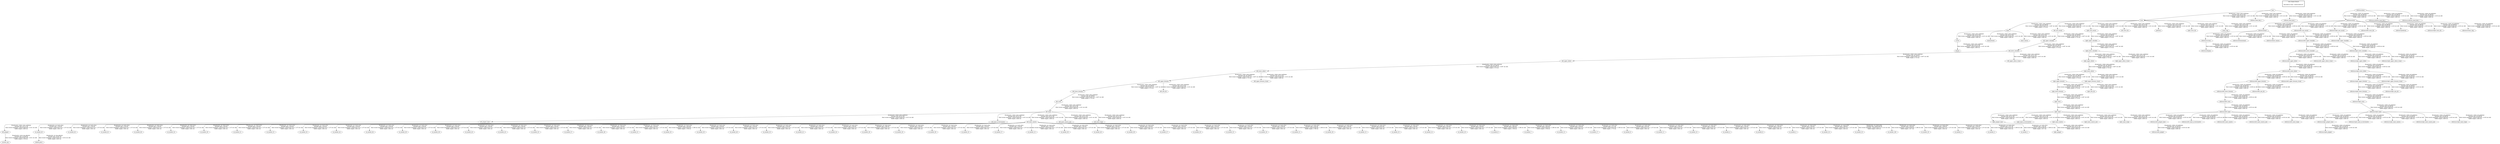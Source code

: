 digraph G {
"left_gripper" -> "suction_cup"[label="Broadcaster: /suck_cup_adjuster\nAverage rate: 10.200 Hz\nMost recent transform: 1449235269.308 ( -0.021 sec old)\nBuffer length: 4.706 sec\n"];
"left_gripper_base" -> "left_gripper"[label="Broadcaster: /robot_state_publisher\nAverage rate: 50.211 Hz\nMost recent transform: 1449235269.839 ( -0.551 sec old)\nBuffer length: 4.680 sec\n"];
"torso" -> "head"[label="Broadcaster: /robot_state_publisher\nAverage rate: 40.766 Hz\nMost recent transform: 1449235269.354 ( -0.067 sec old)\nBuffer length: 4.710 sec\n"];
"base" -> "torso"[label="Broadcaster: /robot_state_publisher\nAverage rate: 50.211 Hz\nMost recent transform: 1449235269.839 ( -0.551 sec old)\nBuffer length: 4.680 sec\n"];
"left_lower_shoulder" -> "left_upper_elbow"[label="Broadcaster: /robot_state_publisher\nAverage rate: 40.766 Hz\nMost recent transform: 1449235269.354 ( -0.067 sec old)\nBuffer length: 4.710 sec\n"];
"left_upper_shoulder" -> "left_lower_shoulder"[label="Broadcaster: /robot_state_publisher\nAverage rate: 40.766 Hz\nMost recent transform: 1449235269.354 ( -0.067 sec old)\nBuffer length: 4.710 sec\n"];
"left_upper_elbow" -> "left_lower_elbow"[label="Broadcaster: /robot_state_publisher\nAverage rate: 40.766 Hz\nMost recent transform: 1449235269.354 ( -0.067 sec old)\nBuffer length: 4.710 sec\n"];
"left_arm_mount" -> "left_upper_shoulder"[label="Broadcaster: /robot_state_publisher\nAverage rate: 40.766 Hz\nMost recent transform: 1449235269.354 ( -0.067 sec old)\nBuffer length: 4.710 sec\n"];
"torso" -> "left_arm_mount"[label="Broadcaster: /robot_state_publisher\nAverage rate: 50.211 Hz\nMost recent transform: 1449235269.839 ( -0.551 sec old)\nBuffer length: 4.680 sec\n"];
"left_lower_elbow" -> "left_upper_forearm"[label="Broadcaster: /robot_state_publisher\nAverage rate: 40.766 Hz\nMost recent transform: 1449235269.354 ( -0.067 sec old)\nBuffer length: 4.710 sec\n"];
"left_upper_forearm" -> "left_lower_forearm"[label="Broadcaster: /robot_state_publisher\nAverage rate: 40.766 Hz\nMost recent transform: 1449235269.354 ( -0.067 sec old)\nBuffer length: 4.710 sec\n"];
"left_lower_forearm" -> "left_wrist"[label="Broadcaster: /robot_state_publisher\nAverage rate: 40.766 Hz\nMost recent transform: 1449235269.354 ( -0.067 sec old)\nBuffer length: 4.710 sec\n"];
"right_lower_shoulder" -> "right_upper_elbow"[label="Broadcaster: /robot_state_publisher\nAverage rate: 40.766 Hz\nMost recent transform: 1449235269.354 ( -0.067 sec old)\nBuffer length: 4.710 sec\n"];
"right_upper_shoulder" -> "right_lower_shoulder"[label="Broadcaster: /robot_state_publisher\nAverage rate: 40.766 Hz\nMost recent transform: 1449235269.354 ( -0.067 sec old)\nBuffer length: 4.710 sec\n"];
"right_upper_elbow" -> "right_lower_elbow"[label="Broadcaster: /robot_state_publisher\nAverage rate: 40.766 Hz\nMost recent transform: 1449235269.354 ( -0.067 sec old)\nBuffer length: 4.710 sec\n"];
"right_arm_mount" -> "right_upper_shoulder"[label="Broadcaster: /robot_state_publisher\nAverage rate: 40.766 Hz\nMost recent transform: 1449235269.354 ( -0.067 sec old)\nBuffer length: 4.710 sec\n"];
"torso" -> "right_arm_mount"[label="Broadcaster: /robot_state_publisher\nAverage rate: 50.211 Hz\nMost recent transform: 1449235269.839 ( -0.551 sec old)\nBuffer length: 4.680 sec\n"];
"right_lower_elbow" -> "right_upper_forearm"[label="Broadcaster: /robot_state_publisher\nAverage rate: 40.766 Hz\nMost recent transform: 1449235269.354 ( -0.067 sec old)\nBuffer length: 4.710 sec\n"];
"right_upper_forearm" -> "right_lower_forearm"[label="Broadcaster: /robot_state_publisher\nAverage rate: 40.766 Hz\nMost recent transform: 1449235269.354 ( -0.067 sec old)\nBuffer length: 4.710 sec\n"];
"right_lower_forearm" -> "right_wrist"[label="Broadcaster: /robot_state_publisher\nAverage rate: 40.766 Hz\nMost recent transform: 1449235269.354 ( -0.067 sec old)\nBuffer length: 4.710 sec\n"];
"reference/torso" -> "reference/head"[label="Broadcaster: /robot_ref_publisher\nAverage rate: 40.943 Hz\nMost recent transform: 1449235269.346 ( -0.059 sec old)\nBuffer length: 4.689 sec\n"];
"reference/base" -> "reference/torso"[label="Broadcaster: /robot_ref_publisher\nAverage rate: 50.209 Hz\nMost recent transform: 1449235269.840 ( -0.553 sec old)\nBuffer length: 4.680 sec\n"];
"reference/left_lower_shoulder" -> "reference/left_upper_elbow"[label="Broadcaster: /robot_ref_publisher\nAverage rate: 40.943 Hz\nMost recent transform: 1449235269.346 ( -0.059 sec old)\nBuffer length: 4.689 sec\n"];
"reference/left_upper_shoulder" -> "reference/left_lower_shoulder"[label="Broadcaster: /robot_ref_publisher\nAverage rate: 40.943 Hz\nMost recent transform: 1449235269.346 ( -0.059 sec old)\nBuffer length: 4.689 sec\n"];
"reference/left_upper_elbow" -> "reference/left_lower_elbow"[label="Broadcaster: /robot_ref_publisher\nAverage rate: 40.943 Hz\nMost recent transform: 1449235269.346 ( -0.059 sec old)\nBuffer length: 4.689 sec\n"];
"reference/left_arm_mount" -> "reference/left_upper_shoulder"[label="Broadcaster: /robot_ref_publisher\nAverage rate: 40.943 Hz\nMost recent transform: 1449235269.346 ( -0.059 sec old)\nBuffer length: 4.689 sec\n"];
"reference/torso" -> "reference/left_arm_mount"[label="Broadcaster: /robot_ref_publisher\nAverage rate: 50.209 Hz\nMost recent transform: 1449235269.840 ( -0.553 sec old)\nBuffer length: 4.680 sec\n"];
"reference/left_lower_elbow" -> "reference/left_upper_forearm"[label="Broadcaster: /robot_ref_publisher\nAverage rate: 40.943 Hz\nMost recent transform: 1449235269.346 ( -0.059 sec old)\nBuffer length: 4.689 sec\n"];
"reference/left_upper_forearm" -> "reference/left_lower_forearm"[label="Broadcaster: /robot_ref_publisher\nAverage rate: 40.943 Hz\nMost recent transform: 1449235269.346 ( -0.059 sec old)\nBuffer length: 4.689 sec\n"];
"reference/left_lower_forearm" -> "reference/left_wrist"[label="Broadcaster: /robot_ref_publisher\nAverage rate: 40.943 Hz\nMost recent transform: 1449235269.346 ( -0.059 sec old)\nBuffer length: 4.689 sec\n"];
"reference/right_lower_shoulder" -> "reference/right_upper_elbow"[label="Broadcaster: /robot_ref_publisher\nAverage rate: 40.943 Hz\nMost recent transform: 1449235269.346 ( -0.059 sec old)\nBuffer length: 4.689 sec\n"];
"reference/right_upper_shoulder" -> "reference/right_lower_shoulder"[label="Broadcaster: /robot_ref_publisher\nAverage rate: 40.943 Hz\nMost recent transform: 1449235269.346 ( -0.059 sec old)\nBuffer length: 4.689 sec\n"];
"reference/right_upper_elbow" -> "reference/right_lower_elbow"[label="Broadcaster: /robot_ref_publisher\nAverage rate: 40.943 Hz\nMost recent transform: 1449235269.346 ( -0.059 sec old)\nBuffer length: 4.689 sec\n"];
"reference/right_arm_mount" -> "reference/right_upper_shoulder"[label="Broadcaster: /robot_ref_publisher\nAverage rate: 40.943 Hz\nMost recent transform: 1449235269.346 ( -0.059 sec old)\nBuffer length: 4.689 sec\n"];
"reference/torso" -> "reference/right_arm_mount"[label="Broadcaster: /robot_ref_publisher\nAverage rate: 50.209 Hz\nMost recent transform: 1449235269.840 ( -0.553 sec old)\nBuffer length: 4.680 sec\n"];
"reference/right_lower_elbow" -> "reference/right_upper_forearm"[label="Broadcaster: /robot_ref_publisher\nAverage rate: 40.943 Hz\nMost recent transform: 1449235269.346 ( -0.059 sec old)\nBuffer length: 4.689 sec\n"];
"reference/right_upper_forearm" -> "reference/right_lower_forearm"[label="Broadcaster: /robot_ref_publisher\nAverage rate: 40.943 Hz\nMost recent transform: 1449235269.346 ( -0.059 sec old)\nBuffer length: 4.689 sec\n"];
"reference/right_lower_forearm" -> "reference/right_wrist"[label="Broadcaster: /robot_ref_publisher\nAverage rate: 40.943 Hz\nMost recent transform: 1449235269.346 ( -0.059 sec old)\nBuffer length: 4.689 sec\n"];
"reference/base" -> "reference/collision_head_link_1"[label="Broadcaster: /robot_ref_publisher\nAverage rate: 50.209 Hz\nMost recent transform: 1449235269.840 ( -0.553 sec old)\nBuffer length: 4.680 sec\n"];
"reference/base" -> "reference/collision_head_link_2"[label="Broadcaster: /robot_ref_publisher\nAverage rate: 50.209 Hz\nMost recent transform: 1449235269.840 ( -0.553 sec old)\nBuffer length: 4.680 sec\n"];
"reference/screen" -> "reference/display"[label="Broadcaster: /robot_ref_publisher\nAverage rate: 50.209 Hz\nMost recent transform: 1449235269.840 ( -0.553 sec old)\nBuffer length: 4.680 sec\n"];
"reference/head" -> "reference/screen"[label="Broadcaster: /robot_ref_publisher\nAverage rate: 50.209 Hz\nMost recent transform: 1449235269.840 ( -0.553 sec old)\nBuffer length: 4.680 sec\n"];
"reference/head" -> "reference/dummyhead1"[label="Broadcaster: /robot_ref_publisher\nAverage rate: 50.209 Hz\nMost recent transform: 1449235269.840 ( -0.553 sec old)\nBuffer length: 4.680 sec\n"];
"reference/head" -> "reference/head_camera"[label="Broadcaster: /robot_ref_publisher\nAverage rate: 50.209 Hz\nMost recent transform: 1449235269.840 ( -0.553 sec old)\nBuffer length: 4.680 sec\n"];
"reference/left_lower_shoulder" -> "reference/left_upper_elbow_visual"[label="Broadcaster: /robot_ref_publisher\nAverage rate: 50.209 Hz\nMost recent transform: 1449235269.840 ( -0.553 sec old)\nBuffer length: 4.680 sec\n"];
"reference/left_gripper_base" -> "reference/left_gripper"[label="Broadcaster: /robot_ref_publisher\nAverage rate: 50.209 Hz\nMost recent transform: 1449235269.840 ( -0.553 sec old)\nBuffer length: 4.680 sec\n"];
"reference/left_hand" -> "reference/left_gripper_base"[label="Broadcaster: /robot_ref_publisher\nAverage rate: 50.209 Hz\nMost recent transform: 1449235269.840 ( -0.553 sec old)\nBuffer length: 4.680 sec\n"];
"reference/left_wrist" -> "reference/left_hand"[label="Broadcaster: /robot_ref_publisher\nAverage rate: 50.209 Hz\nMost recent transform: 1449235269.840 ( -0.553 sec old)\nBuffer length: 4.680 sec\n"];
"reference/left_hand" -> "reference/left_hand_accelerometer"[label="Broadcaster: /robot_ref_publisher\nAverage rate: 50.209 Hz\nMost recent transform: 1449235269.840 ( -0.553 sec old)\nBuffer length: 4.680 sec\n"];
"reference/left_hand" -> "reference/left_hand_camera"[label="Broadcaster: /robot_ref_publisher\nAverage rate: 50.209 Hz\nMost recent transform: 1449235269.840 ( -0.553 sec old)\nBuffer length: 4.680 sec\n"];
"reference/left_hand" -> "reference/left_hand_camera_axis"[label="Broadcaster: /robot_ref_publisher\nAverage rate: 50.209 Hz\nMost recent transform: 1449235269.840 ( -0.553 sec old)\nBuffer length: 4.680 sec\n"];
"reference/left_hand" -> "reference/left_hand_range"[label="Broadcaster: /robot_ref_publisher\nAverage rate: 50.209 Hz\nMost recent transform: 1449235269.840 ( -0.553 sec old)\nBuffer length: 4.680 sec\n"];
"reference/torso" -> "reference/left_torso_itb"[label="Broadcaster: /robot_ref_publisher\nAverage rate: 50.209 Hz\nMost recent transform: 1449235269.840 ( -0.553 sec old)\nBuffer length: 4.680 sec\n"];
"reference/left_lower_elbow" -> "reference/left_upper_forearm_visual"[label="Broadcaster: /robot_ref_publisher\nAverage rate: 50.209 Hz\nMost recent transform: 1449235269.840 ( -0.553 sec old)\nBuffer length: 4.680 sec\n"];
"reference/left_upper_forearm" -> "reference/left_arm_itb"[label="Broadcaster: /robot_ref_publisher\nAverage rate: 50.209 Hz\nMost recent transform: 1449235269.840 ( -0.553 sec old)\nBuffer length: 4.680 sec\n"];
"reference/torso" -> "reference/pedestal"[label="Broadcaster: /robot_ref_publisher\nAverage rate: 50.209 Hz\nMost recent transform: 1449235269.840 ( -0.553 sec old)\nBuffer length: 4.680 sec\n"];
"reference/right_lower_shoulder" -> "reference/right_upper_elbow_visual"[label="Broadcaster: /robot_ref_publisher\nAverage rate: 50.209 Hz\nMost recent transform: 1449235269.840 ( -0.553 sec old)\nBuffer length: 4.680 sec\n"];
"reference/right_gripper_base" -> "reference/right_gripper"[label="Broadcaster: /robot_ref_publisher\nAverage rate: 50.209 Hz\nMost recent transform: 1449235269.840 ( -0.553 sec old)\nBuffer length: 4.680 sec\n"];
"reference/right_hand" -> "reference/right_gripper_base"[label="Broadcaster: /robot_ref_publisher\nAverage rate: 50.209 Hz\nMost recent transform: 1449235269.840 ( -0.553 sec old)\nBuffer length: 4.680 sec\n"];
"reference/right_wrist" -> "reference/right_hand"[label="Broadcaster: /robot_ref_publisher\nAverage rate: 50.209 Hz\nMost recent transform: 1449235269.840 ( -0.553 sec old)\nBuffer length: 4.680 sec\n"];
"reference/right_hand" -> "reference/right_hand_accelerometer"[label="Broadcaster: /robot_ref_publisher\nAverage rate: 50.209 Hz\nMost recent transform: 1449235269.840 ( -0.553 sec old)\nBuffer length: 4.680 sec\n"];
"reference/right_hand" -> "reference/right_hand_camera"[label="Broadcaster: /robot_ref_publisher\nAverage rate: 50.209 Hz\nMost recent transform: 1449235269.840 ( -0.553 sec old)\nBuffer length: 4.680 sec\n"];
"reference/right_hand" -> "reference/right_hand_camera_axis"[label="Broadcaster: /robot_ref_publisher\nAverage rate: 50.209 Hz\nMost recent transform: 1449235269.840 ( -0.553 sec old)\nBuffer length: 4.680 sec\n"];
"reference/right_hand" -> "reference/right_hand_range"[label="Broadcaster: /robot_ref_publisher\nAverage rate: 50.209 Hz\nMost recent transform: 1449235269.840 ( -0.553 sec old)\nBuffer length: 4.680 sec\n"];
"reference/torso" -> "reference/right_torso_itb"[label="Broadcaster: /robot_ref_publisher\nAverage rate: 50.209 Hz\nMost recent transform: 1449235269.840 ( -0.553 sec old)\nBuffer length: 4.680 sec\n"];
"reference/right_lower_elbow" -> "reference/right_upper_forearm_visual"[label="Broadcaster: /robot_ref_publisher\nAverage rate: 50.209 Hz\nMost recent transform: 1449235269.840 ( -0.553 sec old)\nBuffer length: 4.680 sec\n"];
"reference/right_upper_forearm" -> "reference/right_arm_itb"[label="Broadcaster: /robot_ref_publisher\nAverage rate: 50.209 Hz\nMost recent transform: 1449235269.840 ( -0.553 sec old)\nBuffer length: 4.680 sec\n"];
"reference/torso" -> "reference/sonar_ring"[label="Broadcaster: /robot_ref_publisher\nAverage rate: 50.209 Hz\nMost recent transform: 1449235269.840 ( -0.553 sec old)\nBuffer length: 4.680 sec\n"];
"base" -> "collision_head_link_1"[label="Broadcaster: /robot_state_publisher\nAverage rate: 50.211 Hz\nMost recent transform: 1449235269.839 ( -0.551 sec old)\nBuffer length: 4.680 sec\n"];
"base" -> "collision_head_link_2"[label="Broadcaster: /robot_state_publisher\nAverage rate: 50.211 Hz\nMost recent transform: 1449235269.839 ( -0.551 sec old)\nBuffer length: 4.680 sec\n"];
"screen" -> "display"[label="Broadcaster: /robot_state_publisher\nAverage rate: 50.211 Hz\nMost recent transform: 1449235269.839 ( -0.551 sec old)\nBuffer length: 4.680 sec\n"];
"head" -> "screen"[label="Broadcaster: /robot_state_publisher\nAverage rate: 50.211 Hz\nMost recent transform: 1449235269.839 ( -0.551 sec old)\nBuffer length: 4.680 sec\n"];
"head" -> "dummyhead1"[label="Broadcaster: /robot_state_publisher\nAverage rate: 50.211 Hz\nMost recent transform: 1449235269.839 ( -0.551 sec old)\nBuffer length: 4.680 sec\n"];
"head" -> "head_camera"[label="Broadcaster: /robot_state_publisher\nAverage rate: 50.211 Hz\nMost recent transform: 1449235269.839 ( -0.551 sec old)\nBuffer length: 4.680 sec\n"];
"left_lower_shoulder" -> "left_upper_elbow_visual"[label="Broadcaster: /robot_state_publisher\nAverage rate: 50.211 Hz\nMost recent transform: 1449235269.839 ( -0.551 sec old)\nBuffer length: 4.680 sec\n"];
"left_hand" -> "left_gripper_base"[label="Broadcaster: /robot_state_publisher\nAverage rate: 50.211 Hz\nMost recent transform: 1449235269.839 ( -0.551 sec old)\nBuffer length: 4.680 sec\n"];
"left_wrist" -> "left_hand"[label="Broadcaster: /robot_state_publisher\nAverage rate: 50.211 Hz\nMost recent transform: 1449235269.839 ( -0.551 sec old)\nBuffer length: 4.680 sec\n"];
"left_hand" -> "left_hand_accelerometer"[label="Broadcaster: /robot_state_publisher\nAverage rate: 50.211 Hz\nMost recent transform: 1449235269.839 ( -0.551 sec old)\nBuffer length: 4.680 sec\n"];
"left_hand" -> "left_hand_camera"[label="Broadcaster: /robot_state_publisher\nAverage rate: 50.211 Hz\nMost recent transform: 1449235269.839 ( -0.551 sec old)\nBuffer length: 4.680 sec\n"];
"left_hand" -> "left_hand_camera_axis"[label="Broadcaster: /robot_state_publisher\nAverage rate: 50.211 Hz\nMost recent transform: 1449235269.839 ( -0.551 sec old)\nBuffer length: 4.680 sec\n"];
"left_hand" -> "left_hand_range"[label="Broadcaster: /robot_state_publisher\nAverage rate: 50.211 Hz\nMost recent transform: 1449235269.839 ( -0.551 sec old)\nBuffer length: 4.680 sec\n"];
"torso" -> "left_torso_itb"[label="Broadcaster: /robot_state_publisher\nAverage rate: 50.211 Hz\nMost recent transform: 1449235269.839 ( -0.551 sec old)\nBuffer length: 4.680 sec\n"];
"left_lower_elbow" -> "left_upper_forearm_visual"[label="Broadcaster: /robot_state_publisher\nAverage rate: 50.211 Hz\nMost recent transform: 1449235269.839 ( -0.551 sec old)\nBuffer length: 4.680 sec\n"];
"left_upper_forearm" -> "left_arm_itb"[label="Broadcaster: /robot_state_publisher\nAverage rate: 50.211 Hz\nMost recent transform: 1449235269.839 ( -0.551 sec old)\nBuffer length: 4.680 sec\n"];
"torso" -> "pedestal"[label="Broadcaster: /robot_state_publisher\nAverage rate: 50.211 Hz\nMost recent transform: 1449235269.839 ( -0.551 sec old)\nBuffer length: 4.680 sec\n"];
"right_lower_shoulder" -> "right_upper_elbow_visual"[label="Broadcaster: /robot_state_publisher\nAverage rate: 50.211 Hz\nMost recent transform: 1449235269.839 ( -0.551 sec old)\nBuffer length: 4.680 sec\n"];
"right_gripper_base" -> "right_gripper"[label="Broadcaster: /robot_state_publisher\nAverage rate: 50.211 Hz\nMost recent transform: 1449235269.839 ( -0.551 sec old)\nBuffer length: 4.680 sec\n"];
"right_hand" -> "right_gripper_base"[label="Broadcaster: /robot_state_publisher\nAverage rate: 50.211 Hz\nMost recent transform: 1449235269.839 ( -0.551 sec old)\nBuffer length: 4.680 sec\n"];
"right_wrist" -> "right_hand"[label="Broadcaster: /robot_state_publisher\nAverage rate: 50.211 Hz\nMost recent transform: 1449235269.839 ( -0.551 sec old)\nBuffer length: 4.680 sec\n"];
"right_hand" -> "right_hand_accelerometer"[label="Broadcaster: /robot_state_publisher\nAverage rate: 50.211 Hz\nMost recent transform: 1449235269.839 ( -0.551 sec old)\nBuffer length: 4.680 sec\n"];
"right_hand" -> "right_hand_camera"[label="Broadcaster: /robot_state_publisher\nAverage rate: 50.211 Hz\nMost recent transform: 1449235269.839 ( -0.551 sec old)\nBuffer length: 4.680 sec\n"];
"right_hand" -> "right_hand_camera_axis"[label="Broadcaster: /robot_state_publisher\nAverage rate: 50.211 Hz\nMost recent transform: 1449235269.839 ( -0.551 sec old)\nBuffer length: 4.680 sec\n"];
"right_hand" -> "right_hand_range"[label="Broadcaster: /robot_state_publisher\nAverage rate: 50.211 Hz\nMost recent transform: 1449235269.839 ( -0.551 sec old)\nBuffer length: 4.680 sec\n"];
"torso" -> "right_torso_itb"[label="Broadcaster: /robot_state_publisher\nAverage rate: 50.211 Hz\nMost recent transform: 1449235269.839 ( -0.551 sec old)\nBuffer length: 4.680 sec\n"];
"right_lower_elbow" -> "right_upper_forearm_visual"[label="Broadcaster: /robot_state_publisher\nAverage rate: 50.211 Hz\nMost recent transform: 1449235269.839 ( -0.551 sec old)\nBuffer length: 4.680 sec\n"];
"right_upper_forearm" -> "right_arm_itb"[label="Broadcaster: /robot_state_publisher\nAverage rate: 50.211 Hz\nMost recent transform: 1449235269.839 ( -0.551 sec old)\nBuffer length: 4.680 sec\n"];
"torso" -> "sonar_ring"[label="Broadcaster: /robot_state_publisher\nAverage rate: 50.211 Hz\nMost recent transform: 1449235269.839 ( -0.551 sec old)\nBuffer length: 4.680 sec\n"];
"ar_marker_63" -> "othello_piece"[label="Broadcaster: /ar_tag_adjuster\nAverage rate: 10.207 Hz\nMost recent transform: 1449235269.301 ( -0.014 sec old)\nBuffer length: 4.605 sec\n"];
"left_hand_camera" -> "ar_marker_63"[label="Broadcaster: /ar_track_alvar\nAverage rate: 1.354 Hz\nMost recent transform: 1449235267.814 ( 1.473 sec old)\nBuffer length: 3.692 sec\n"];
"left_hand_camera" -> "ar_marker_62"[label="Broadcaster: /ar_track_alvar\nAverage rate: 1.354 Hz\nMost recent transform: 1449235267.814 ( 1.473 sec old)\nBuffer length: 3.692 sec\n"];
"left_hand_camera" -> "ar_marker_61"[label="Broadcaster: /ar_track_alvar\nAverage rate: 1.354 Hz\nMost recent transform: 1449235267.814 ( 1.473 sec old)\nBuffer length: 3.692 sec\n"];
"left_hand_camera" -> "ar_marker_60"[label="Broadcaster: /ar_track_alvar\nAverage rate: 1.354 Hz\nMost recent transform: 1449235267.814 ( 1.473 sec old)\nBuffer length: 3.692 sec\n"];
"left_hand_camera" -> "ar_marker_54"[label="Broadcaster: /ar_track_alvar\nAverage rate: 1.354 Hz\nMost recent transform: 1449235267.814 ( 1.473 sec old)\nBuffer length: 3.692 sec\n"];
"left_hand_camera" -> "ar_marker_59"[label="Broadcaster: /ar_track_alvar\nAverage rate: 1.354 Hz\nMost recent transform: 1449235267.814 ( 1.473 sec old)\nBuffer length: 3.692 sec\n"];
"left_hand_camera" -> "ar_marker_51"[label="Broadcaster: /ar_track_alvar\nAverage rate: 1.354 Hz\nMost recent transform: 1449235267.814 ( 1.473 sec old)\nBuffer length: 3.692 sec\n"];
"left_hand_camera" -> "ar_marker_52"[label="Broadcaster: /ar_track_alvar\nAverage rate: 1.354 Hz\nMost recent transform: 1449235267.814 ( 1.473 sec old)\nBuffer length: 3.692 sec\n"];
"left_hand_camera" -> "ar_marker_50"[label="Broadcaster: /ar_track_alvar\nAverage rate: 1.354 Hz\nMost recent transform: 1449235267.814 ( 1.473 sec old)\nBuffer length: 3.692 sec\n"];
"left_hand_camera" -> "ar_marker_44"[label="Broadcaster: /ar_track_alvar\nAverage rate: 1.354 Hz\nMost recent transform: 1449235267.814 ( 1.473 sec old)\nBuffer length: 3.692 sec\n"];
"left_hand_camera" -> "ar_marker_64"[label="Broadcaster: /ar_track_alvar\nAverage rate: 1.354 Hz\nMost recent transform: 1449235267.814 ( 1.473 sec old)\nBuffer length: 3.692 sec\n"];
"left_hand_camera" -> "ar_marker_38"[label="Broadcaster: /ar_track_alvar\nAverage rate: 1.354 Hz\nMost recent transform: 1449235267.814 ( 1.473 sec old)\nBuffer length: 3.692 sec\n"];
"left_hand_camera" -> "ar_marker_36"[label="Broadcaster: /ar_track_alvar\nAverage rate: 1.354 Hz\nMost recent transform: 1449235267.814 ( 1.473 sec old)\nBuffer length: 3.692 sec\n"];
"left_hand_camera" -> "ar_marker_43"[label="Broadcaster: /ar_track_alvar\nAverage rate: 1.354 Hz\nMost recent transform: 1449235267.814 ( 1.473 sec old)\nBuffer length: 3.692 sec\n"];
"left_hand_camera" -> "ar_marker_42"[label="Broadcaster: /ar_track_alvar\nAverage rate: 1.354 Hz\nMost recent transform: 1449235267.814 ( 1.473 sec old)\nBuffer length: 3.692 sec\n"];
"left_hand_camera" -> "ar_marker_53"[label="Broadcaster: /ar_track_alvar\nAverage rate: 1.354 Hz\nMost recent transform: 1449235267.814 ( 1.473 sec old)\nBuffer length: 3.692 sec\n"];
"left_hand_camera" -> "ar_marker_57"[label="Broadcaster: /ar_track_alvar\nAverage rate: 1.354 Hz\nMost recent transform: 1449235267.814 ( 1.473 sec old)\nBuffer length: 3.692 sec\n"];
"left_hand_camera" -> "ar_marker_46"[label="Broadcaster: /ar_track_alvar\nAverage rate: 1.354 Hz\nMost recent transform: 1449235267.814 ( 1.473 sec old)\nBuffer length: 3.692 sec\n"];
"left_hand_camera" -> "ar_marker_31"[label="Broadcaster: /ar_track_alvar\nAverage rate: 1.354 Hz\nMost recent transform: 1449235267.814 ( 1.473 sec old)\nBuffer length: 3.692 sec\n"];
"left_hand_camera" -> "ar_marker_30"[label="Broadcaster: /ar_track_alvar\nAverage rate: 1.445 Hz\nMost recent transform: 1449235266.891 ( 2.396 sec old)\nBuffer length: 2.769 sec\n"];
"left_hand_camera" -> "ar_marker_29"[label="Broadcaster: /ar_track_alvar\nAverage rate: 1.354 Hz\nMost recent transform: 1449235267.814 ( 1.473 sec old)\nBuffer length: 3.692 sec\n"];
"left_hand_camera" -> "ar_marker_49"[label="Broadcaster: /ar_track_alvar\nAverage rate: 1.354 Hz\nMost recent transform: 1449235267.814 ( 1.473 sec old)\nBuffer length: 3.692 sec\n"];
"left_hand_camera" -> "ar_marker_35"[label="Broadcaster: /ar_track_alvar\nAverage rate: 1.354 Hz\nMost recent transform: 1449235267.814 ( 1.473 sec old)\nBuffer length: 3.692 sec\n"];
"left_hand_camera" -> "ar_marker_41"[label="Broadcaster: /ar_track_alvar\nAverage rate: 1.354 Hz\nMost recent transform: 1449235267.814 ( 1.473 sec old)\nBuffer length: 3.692 sec\n"];
"left_hand_camera" -> "ar_marker_34"[label="Broadcaster: /ar_track_alvar\nAverage rate: 1.354 Hz\nMost recent transform: 1449235267.814 ( 1.473 sec old)\nBuffer length: 3.692 sec\n"];
"left_hand_camera" -> "ar_marker_28"[label="Broadcaster: /ar_track_alvar\nAverage rate: 1.083 Hz\nMost recent transform: 1449235267.814 ( 1.473 sec old)\nBuffer length: 3.692 sec\n"];
"left_hand_camera" -> "ar_marker_18"[label="Broadcaster: /ar_track_alvar\nAverage rate: 1.354 Hz\nMost recent transform: 1449235267.814 ( 1.473 sec old)\nBuffer length: 3.692 sec\n"];
"left_hand_camera" -> "ar_marker_58"[label="Broadcaster: /ar_track_alvar\nAverage rate: 1.354 Hz\nMost recent transform: 1449235267.814 ( 1.473 sec old)\nBuffer length: 3.692 sec\n"];
"left_hand_camera" -> "ar_marker_32"[label="Broadcaster: /ar_track_alvar\nAverage rate: 1.354 Hz\nMost recent transform: 1449235267.814 ( 1.473 sec old)\nBuffer length: 3.692 sec\n"];
"left_hand_camera" -> "ar_marker_27"[label="Broadcaster: /ar_track_alvar\nAverage rate: 1.354 Hz\nMost recent transform: 1449235267.814 ( 1.473 sec old)\nBuffer length: 3.692 sec\n"];
"left_hand_camera" -> "ar_marker_13"[label="Broadcaster: /ar_track_alvar\nAverage rate: 1.354 Hz\nMost recent transform: 1449235267.814 ( 1.473 sec old)\nBuffer length: 3.692 sec\n"];
"left_hand_camera" -> "ar_marker_56"[label="Broadcaster: /ar_track_alvar\nAverage rate: 1.354 Hz\nMost recent transform: 1449235267.814 ( 1.473 sec old)\nBuffer length: 3.692 sec\n"];
"left_hand_camera" -> "ar_marker_40"[label="Broadcaster: /ar_track_alvar\nAverage rate: 1.354 Hz\nMost recent transform: 1449235267.814 ( 1.473 sec old)\nBuffer length: 3.692 sec\n"];
"left_hand_camera" -> "ar_marker_39"[label="Broadcaster: /ar_track_alvar\nAverage rate: 1.354 Hz\nMost recent transform: 1449235267.814 ( 1.473 sec old)\nBuffer length: 3.692 sec\n"];
"left_hand_camera" -> "ar_marker_37"[label="Broadcaster: /ar_track_alvar\nAverage rate: 1.354 Hz\nMost recent transform: 1449235267.814 ( 1.473 sec old)\nBuffer length: 3.692 sec\n"];
"left_hand_camera" -> "ar_marker_33"[label="Broadcaster: /ar_track_alvar\nAverage rate: 1.354 Hz\nMost recent transform: 1449235267.814 ( 1.473 sec old)\nBuffer length: 3.692 sec\n"];
"left_hand_camera" -> "ar_marker_22"[label="Broadcaster: /ar_track_alvar\nAverage rate: 1.354 Hz\nMost recent transform: 1449235267.814 ( 1.473 sec old)\nBuffer length: 3.692 sec\n"];
"left_hand_camera" -> "ar_marker_16"[label="Broadcaster: /ar_track_alvar\nAverage rate: 1.354 Hz\nMost recent transform: 1449235267.814 ( 1.473 sec old)\nBuffer length: 3.692 sec\n"];
"left_hand_camera" -> "ar_marker_21"[label="Broadcaster: /ar_track_alvar\nAverage rate: 1.445 Hz\nMost recent transform: 1449235266.891 ( 2.396 sec old)\nBuffer length: 2.769 sec\n"];
"left_hand_camera" -> "ar_marker_26"[label="Broadcaster: /ar_track_alvar\nAverage rate: 1.354 Hz\nMost recent transform: 1449235267.814 ( 1.473 sec old)\nBuffer length: 3.692 sec\n"];
"left_hand_camera" -> "ar_marker_15"[label="Broadcaster: /ar_track_alvar\nAverage rate: 0.813 Hz\nMost recent transform: 1449235267.814 ( 1.473 sec old)\nBuffer length: 3.692 sec\n"];
"left_hand_camera" -> "ar_marker_25"[label="Broadcaster: /ar_track_alvar\nAverage rate: 1.354 Hz\nMost recent transform: 1449235267.814 ( 1.473 sec old)\nBuffer length: 3.692 sec\n"];
"left_hand_camera" -> "ar_marker_14"[label="Broadcaster: /ar_track_alvar\nAverage rate: 1.354 Hz\nMost recent transform: 1449235267.814 ( 1.473 sec old)\nBuffer length: 3.692 sec\n"];
"left_hand_camera" -> "ar_marker_19"[label="Broadcaster: /ar_track_alvar\nAverage rate: 1.354 Hz\nMost recent transform: 1449235267.814 ( 1.473 sec old)\nBuffer length: 3.692 sec\n"];
"left_hand_camera" -> "ar_marker_8"[label="Broadcaster: /ar_track_alvar\nAverage rate: 1.083 Hz\nMost recent transform: 1449235266.891 ( 2.396 sec old)\nBuffer length: 2.769 sec\n"];
"left_hand_camera" -> "ar_marker_7"[label="Broadcaster: /ar_track_alvar\nAverage rate: 1.445 Hz\nMost recent transform: 1449235266.891 ( 2.396 sec old)\nBuffer length: 2.769 sec\n"];
"left_hand_camera" -> "ar_marker_12"[label="Broadcaster: /ar_track_alvar\nAverage rate: 1.354 Hz\nMost recent transform: 1449235267.814 ( 1.473 sec old)\nBuffer length: 3.692 sec\n"];
"left_hand_camera" -> "ar_marker_17"[label="Broadcaster: /ar_track_alvar\nAverage rate: 1.127 Hz\nMost recent transform: 1449235265.897 ( 3.390 sec old)\nBuffer length: 1.775 sec\n"];
"left_hand_camera" -> "ar_marker_6"[label="Broadcaster: /ar_track_alvar\nAverage rate: 1.625 Hz\nMost recent transform: 1449235267.814 ( 1.473 sec old)\nBuffer length: 3.692 sec\n"];
"left_hand_camera" -> "ar_marker_11"[label="Broadcaster: /ar_track_alvar\nAverage rate: 1.354 Hz\nMost recent transform: 1449235267.814 ( 1.473 sec old)\nBuffer length: 3.692 sec\n"];
"left_hand_camera" -> "ar_marker_10"[label="Broadcaster: /ar_track_alvar\nAverage rate: 1.354 Hz\nMost recent transform: 1449235267.814 ( 1.473 sec old)\nBuffer length: 3.692 sec\n"];
"left_hand_camera" -> "ar_marker_4"[label="Broadcaster: /ar_track_alvar\nAverage rate: 1.354 Hz\nMost recent transform: 1449235267.814 ( 1.473 sec old)\nBuffer length: 3.692 sec\n"];
"left_hand_camera" -> "ar_marker_9"[label="Broadcaster: /ar_track_alvar\nAverage rate: 1.354 Hz\nMost recent transform: 1449235267.814 ( 1.473 sec old)\nBuffer length: 3.692 sec\n"];
"left_hand_camera" -> "ar_marker_2"[label="Broadcaster: /ar_track_alvar\nAverage rate: 1.354 Hz\nMost recent transform: 1449235267.814 ( 1.473 sec old)\nBuffer length: 3.692 sec\n"];
"left_hand_camera" -> "ar_marker_24"[label="Broadcaster: /ar_track_alvar\nAverage rate: 1.408 Hz\nMost recent transform: 1449235267.814 ( 1.473 sec old)\nBuffer length: 2.840 sec\n"];
"left_hand_camera" -> "ar_marker_23"[label="Broadcaster: /ar_track_alvar\nAverage rate: 10000.000 Hz\nMost recent transform: 1449235264.974 ( 4.313 sec old)\nBuffer length: 0.000 sec\n"];
"left_hand_camera" -> "ar_marker_240"[label="Broadcaster: /ar_track_alvar\nAverage rate: 1.043 Hz\nMost recent transform: 1449235266.891 ( 2.396 sec old)\nBuffer length: 1.917 sec\n"];
"left_hand_camera" -> "ar_marker_20"[label="Broadcaster: /ar_track_alvar\nAverage rate: 1.408 Hz\nMost recent transform: 1449235267.814 ( 1.473 sec old)\nBuffer length: 2.840 sec\n"];
"left_hand_camera" -> "ar_marker_5"[label="Broadcaster: /ar_track_alvar\nAverage rate: 1.056 Hz\nMost recent transform: 1449235267.814 ( 1.473 sec old)\nBuffer length: 2.840 sec\n"];
"left_hand_camera" -> "ar_marker_3"[label="Broadcaster: /ar_track_alvar\nAverage rate: 2.167 Hz\nMost recent transform: 1449235265.897 ( 3.390 sec old)\nBuffer length: 0.923 sec\n"];
"left_hand_camera" -> "ar_marker_1"[label="Broadcaster: /ar_track_alvar\nAverage rate: 1.565 Hz\nMost recent transform: 1449235266.891 ( 2.396 sec old)\nBuffer length: 1.917 sec\n"];
edge [style=invis];
 subgraph cluster_legend { style=bold; color=black; label ="view_frames Result";
"Recorded at time: 1449235269.287"[ shape=plaintext ] ;
 }->"reference/base";
edge [style=invis];
 subgraph cluster_legend { style=bold; color=black; label ="view_frames Result";
"Recorded at time: 1449235269.287"[ shape=plaintext ] ;
 }->"base";
}